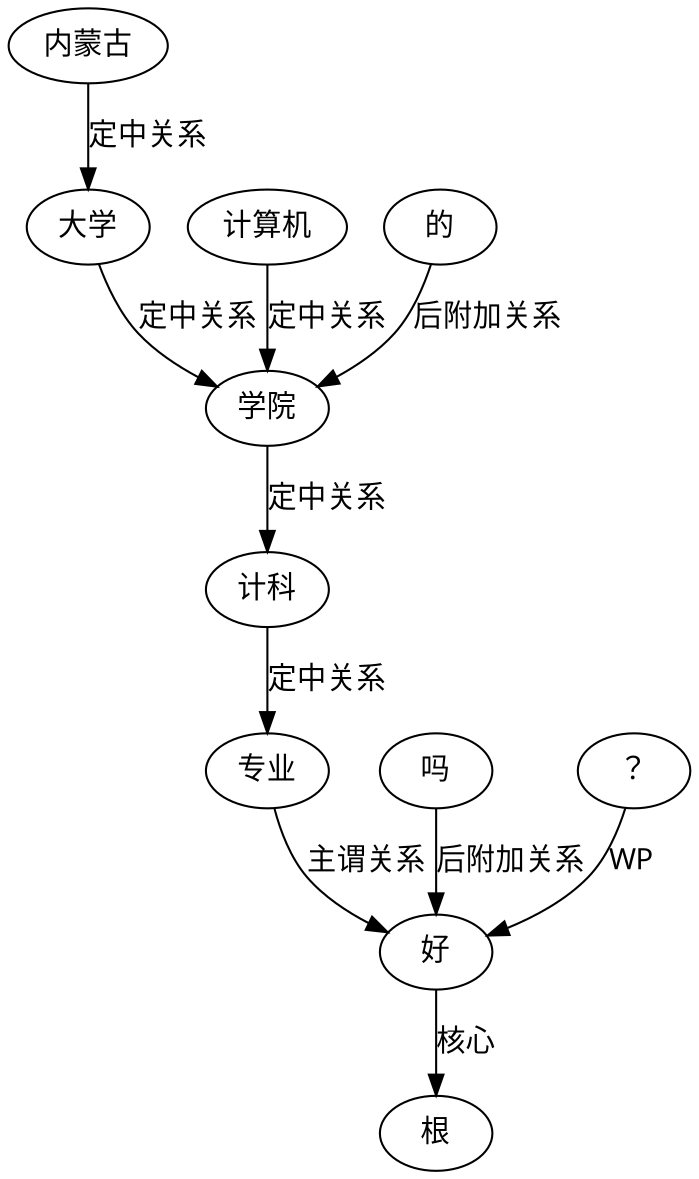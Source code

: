 digraph fenciresult {
	"根" [fontname="Microsoft YaHei"]
	"内蒙古" [fontname="Microsoft YaHei"]
	"大学" [fontname="Microsoft YaHei"]
	"计算机" [fontname="Microsoft YaHei"]
	"学院" [fontname="Microsoft YaHei"]
	"的" [fontname="Microsoft YaHei"]
	"计科" [fontname="Microsoft YaHei"]
	"专业" [fontname="Microsoft YaHei"]
	"好" [fontname="Microsoft YaHei"]
	"吗" [fontname="Microsoft YaHei"]
	"？" [fontname="Microsoft YaHei"]
	"内蒙古" -> "大学" [label="定中关系" fontname="Microsoft YaHei"]
	"大学" -> "学院" [label="定中关系" fontname="Microsoft YaHei"]
	"计算机" -> "学院" [label="定中关系" fontname="Microsoft YaHei"]
	"学院" -> "计科" [label="定中关系" fontname="Microsoft YaHei"]
	"的" -> "学院" [label="后附加关系" fontname="Microsoft YaHei"]
	"计科" -> "专业" [label="定中关系" fontname="Microsoft YaHei"]
	"专业" -> "好" [label="主谓关系" fontname="Microsoft YaHei"]
	"好" -> "根" [label="核心" fontname="Microsoft YaHei"]
	"吗" -> "好" [label="后附加关系" fontname="Microsoft YaHei"]
	"？" -> "好" [label=WP fontname="Microsoft YaHei"]
}
